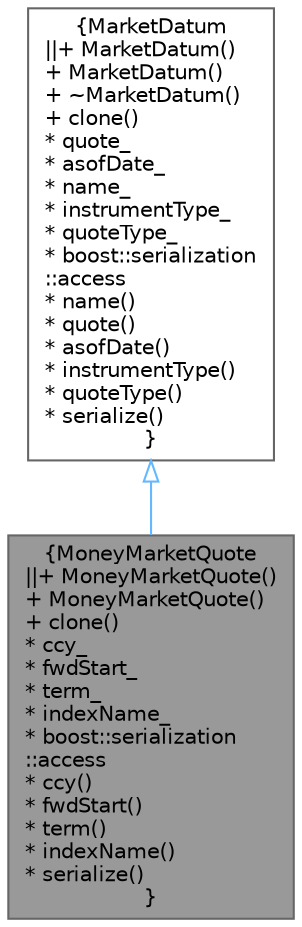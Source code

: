 digraph "MoneyMarketQuote"
{
 // INTERACTIVE_SVG=YES
 // LATEX_PDF_SIZE
  bgcolor="transparent";
  edge [fontname=Helvetica,fontsize=10,labelfontname=Helvetica,labelfontsize=10];
  node [fontname=Helvetica,fontsize=10,shape=box,height=0.2,width=0.4];
  Node1 [label="{MoneyMarketQuote\n||+ MoneyMarketQuote()\l+ MoneyMarketQuote()\l+ clone()\l* ccy_\l* fwdStart_\l* term_\l* indexName_\l* boost::serialization\l::access\l* ccy()\l* fwdStart()\l* term()\l* indexName()\l* serialize()\l}",height=0.2,width=0.4,color="gray40", fillcolor="grey60", style="filled", fontcolor="black",tooltip="Money market data class."];
  Node2 -> Node1 [dir="back",color="steelblue1",style="solid",arrowtail="onormal"];
  Node2 [label="{MarketDatum\n||+ MarketDatum()\l+ MarketDatum()\l+ ~MarketDatum()\l+ clone()\l* quote_\l* asofDate_\l* name_\l* instrumentType_\l* quoteType_\l* boost::serialization\l::access\l* name()\l* quote()\l* asofDate()\l* instrumentType()\l* quoteType()\l* serialize()\l}",height=0.2,width=0.4,color="gray40", fillcolor="white", style="filled",URL="$classore_1_1data_1_1_market_datum.html",tooltip="Base market data class."];
}
